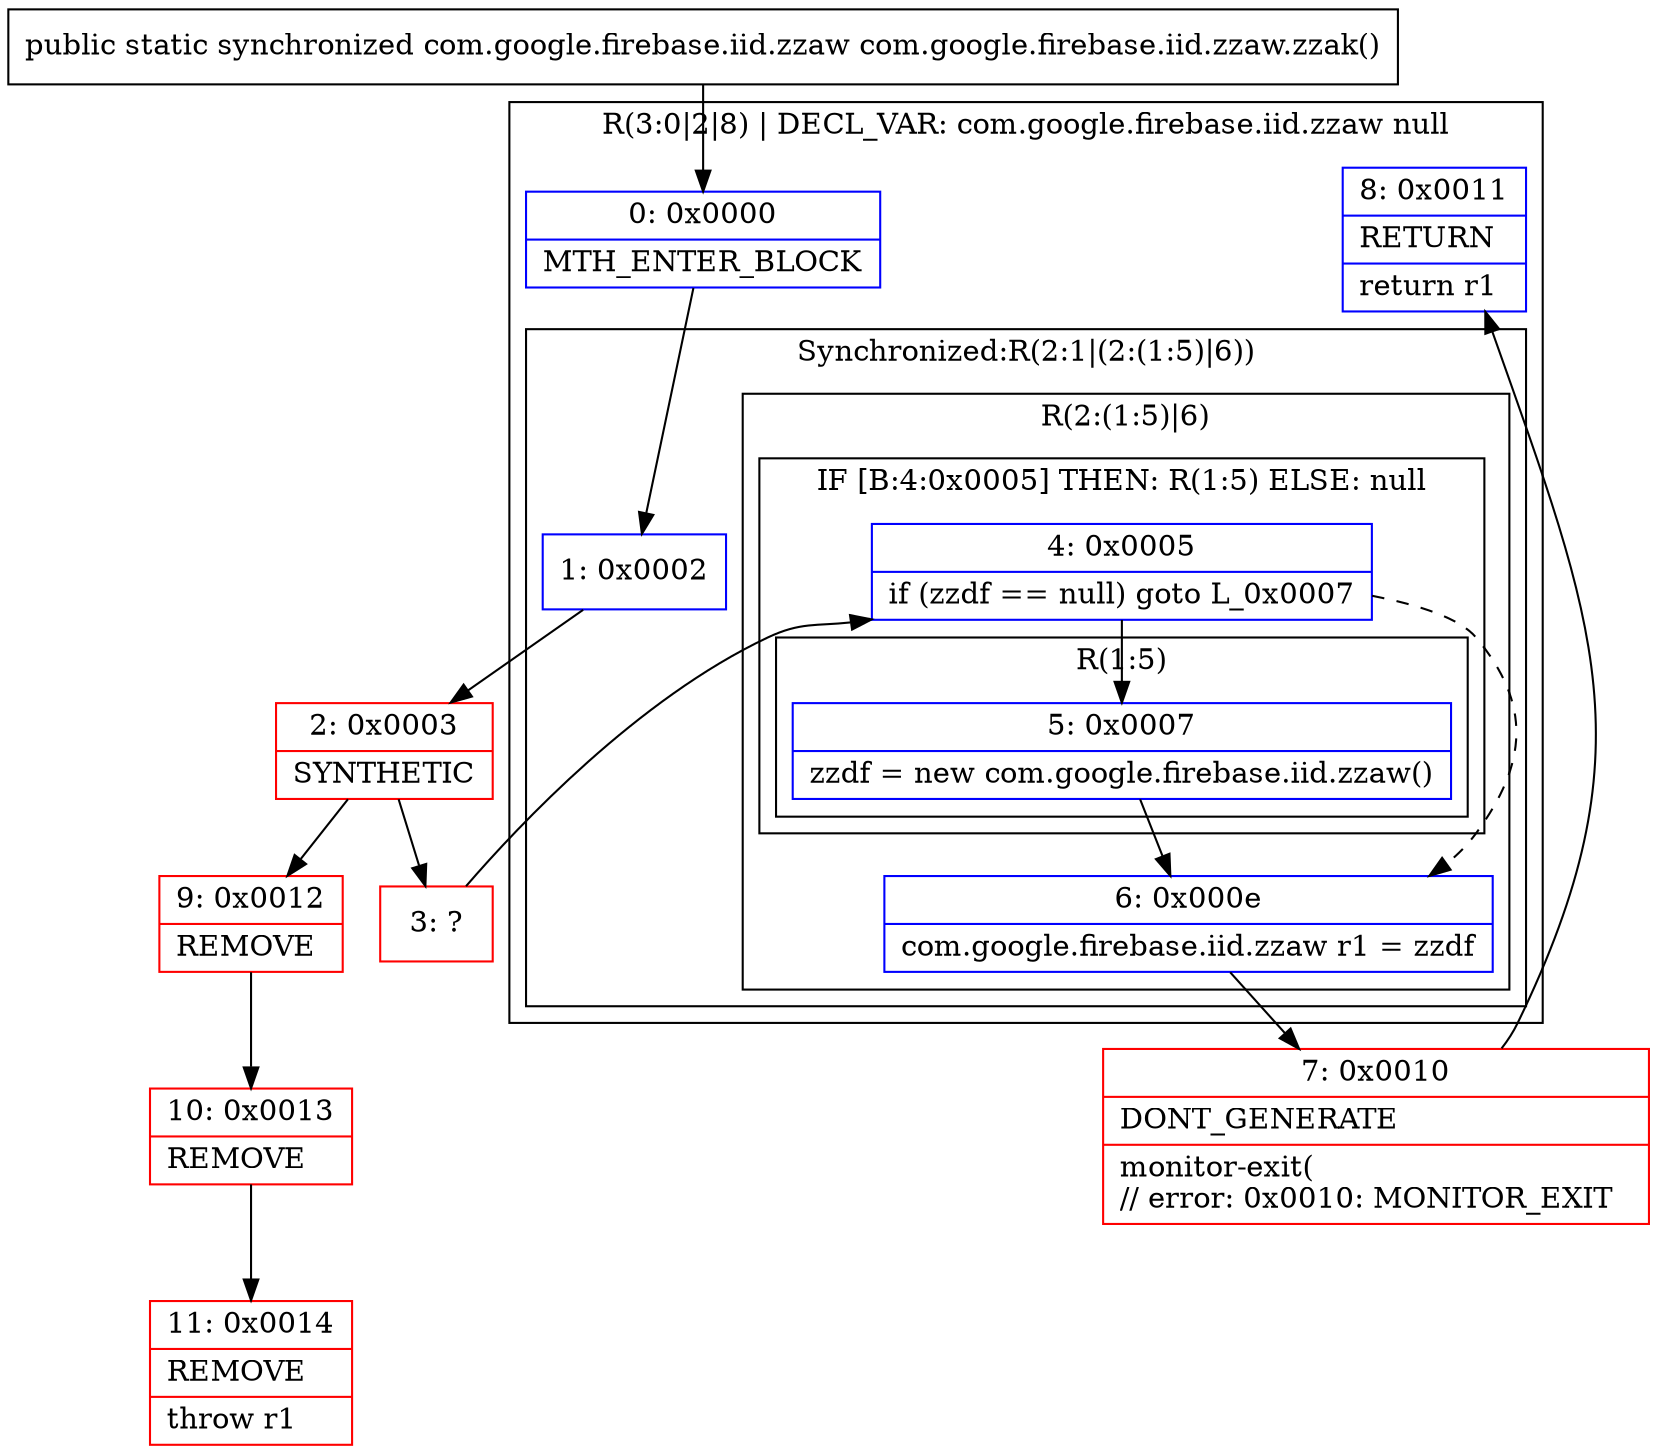 digraph "CFG forcom.google.firebase.iid.zzaw.zzak()Lcom\/google\/firebase\/iid\/zzaw;" {
subgraph cluster_Region_1557753062 {
label = "R(3:0|2|8) | DECL_VAR: com.google.firebase.iid.zzaw null\l";
node [shape=record,color=blue];
Node_0 [shape=record,label="{0\:\ 0x0000|MTH_ENTER_BLOCK\l}"];
subgraph cluster_SynchronizedRegion_715068148 {
label = "Synchronized:R(2:1|(2:(1:5)|6))";
node [shape=record,color=blue];
Node_1 [shape=record,label="{1\:\ 0x0002}"];
subgraph cluster_Region_1270576168 {
label = "R(2:(1:5)|6)";
node [shape=record,color=blue];
subgraph cluster_IfRegion_1616822052 {
label = "IF [B:4:0x0005] THEN: R(1:5) ELSE: null";
node [shape=record,color=blue];
Node_4 [shape=record,label="{4\:\ 0x0005|if (zzdf == null) goto L_0x0007\l}"];
subgraph cluster_Region_619537765 {
label = "R(1:5)";
node [shape=record,color=blue];
Node_5 [shape=record,label="{5\:\ 0x0007|zzdf = new com.google.firebase.iid.zzaw()\l}"];
}
}
Node_6 [shape=record,label="{6\:\ 0x000e|com.google.firebase.iid.zzaw r1 = zzdf\l}"];
}
}
Node_8 [shape=record,label="{8\:\ 0x0011|RETURN\l|return r1\l}"];
}
Node_2 [shape=record,color=red,label="{2\:\ 0x0003|SYNTHETIC\l}"];
Node_3 [shape=record,color=red,label="{3\:\ ?}"];
Node_7 [shape=record,color=red,label="{7\:\ 0x0010|DONT_GENERATE\l|monitor\-exit(\l\/\/ error: 0x0010: MONITOR_EXIT  \l}"];
Node_9 [shape=record,color=red,label="{9\:\ 0x0012|REMOVE\l}"];
Node_10 [shape=record,color=red,label="{10\:\ 0x0013|REMOVE\l}"];
Node_11 [shape=record,color=red,label="{11\:\ 0x0014|REMOVE\l|throw r1\l}"];
MethodNode[shape=record,label="{public static synchronized com.google.firebase.iid.zzaw com.google.firebase.iid.zzaw.zzak() }"];
MethodNode -> Node_0;
Node_0 -> Node_1;
Node_1 -> Node_2;
Node_4 -> Node_5;
Node_4 -> Node_6[style=dashed];
Node_5 -> Node_6;
Node_6 -> Node_7;
Node_2 -> Node_3;
Node_2 -> Node_9;
Node_3 -> Node_4;
Node_7 -> Node_8;
Node_9 -> Node_10;
Node_10 -> Node_11;
}

